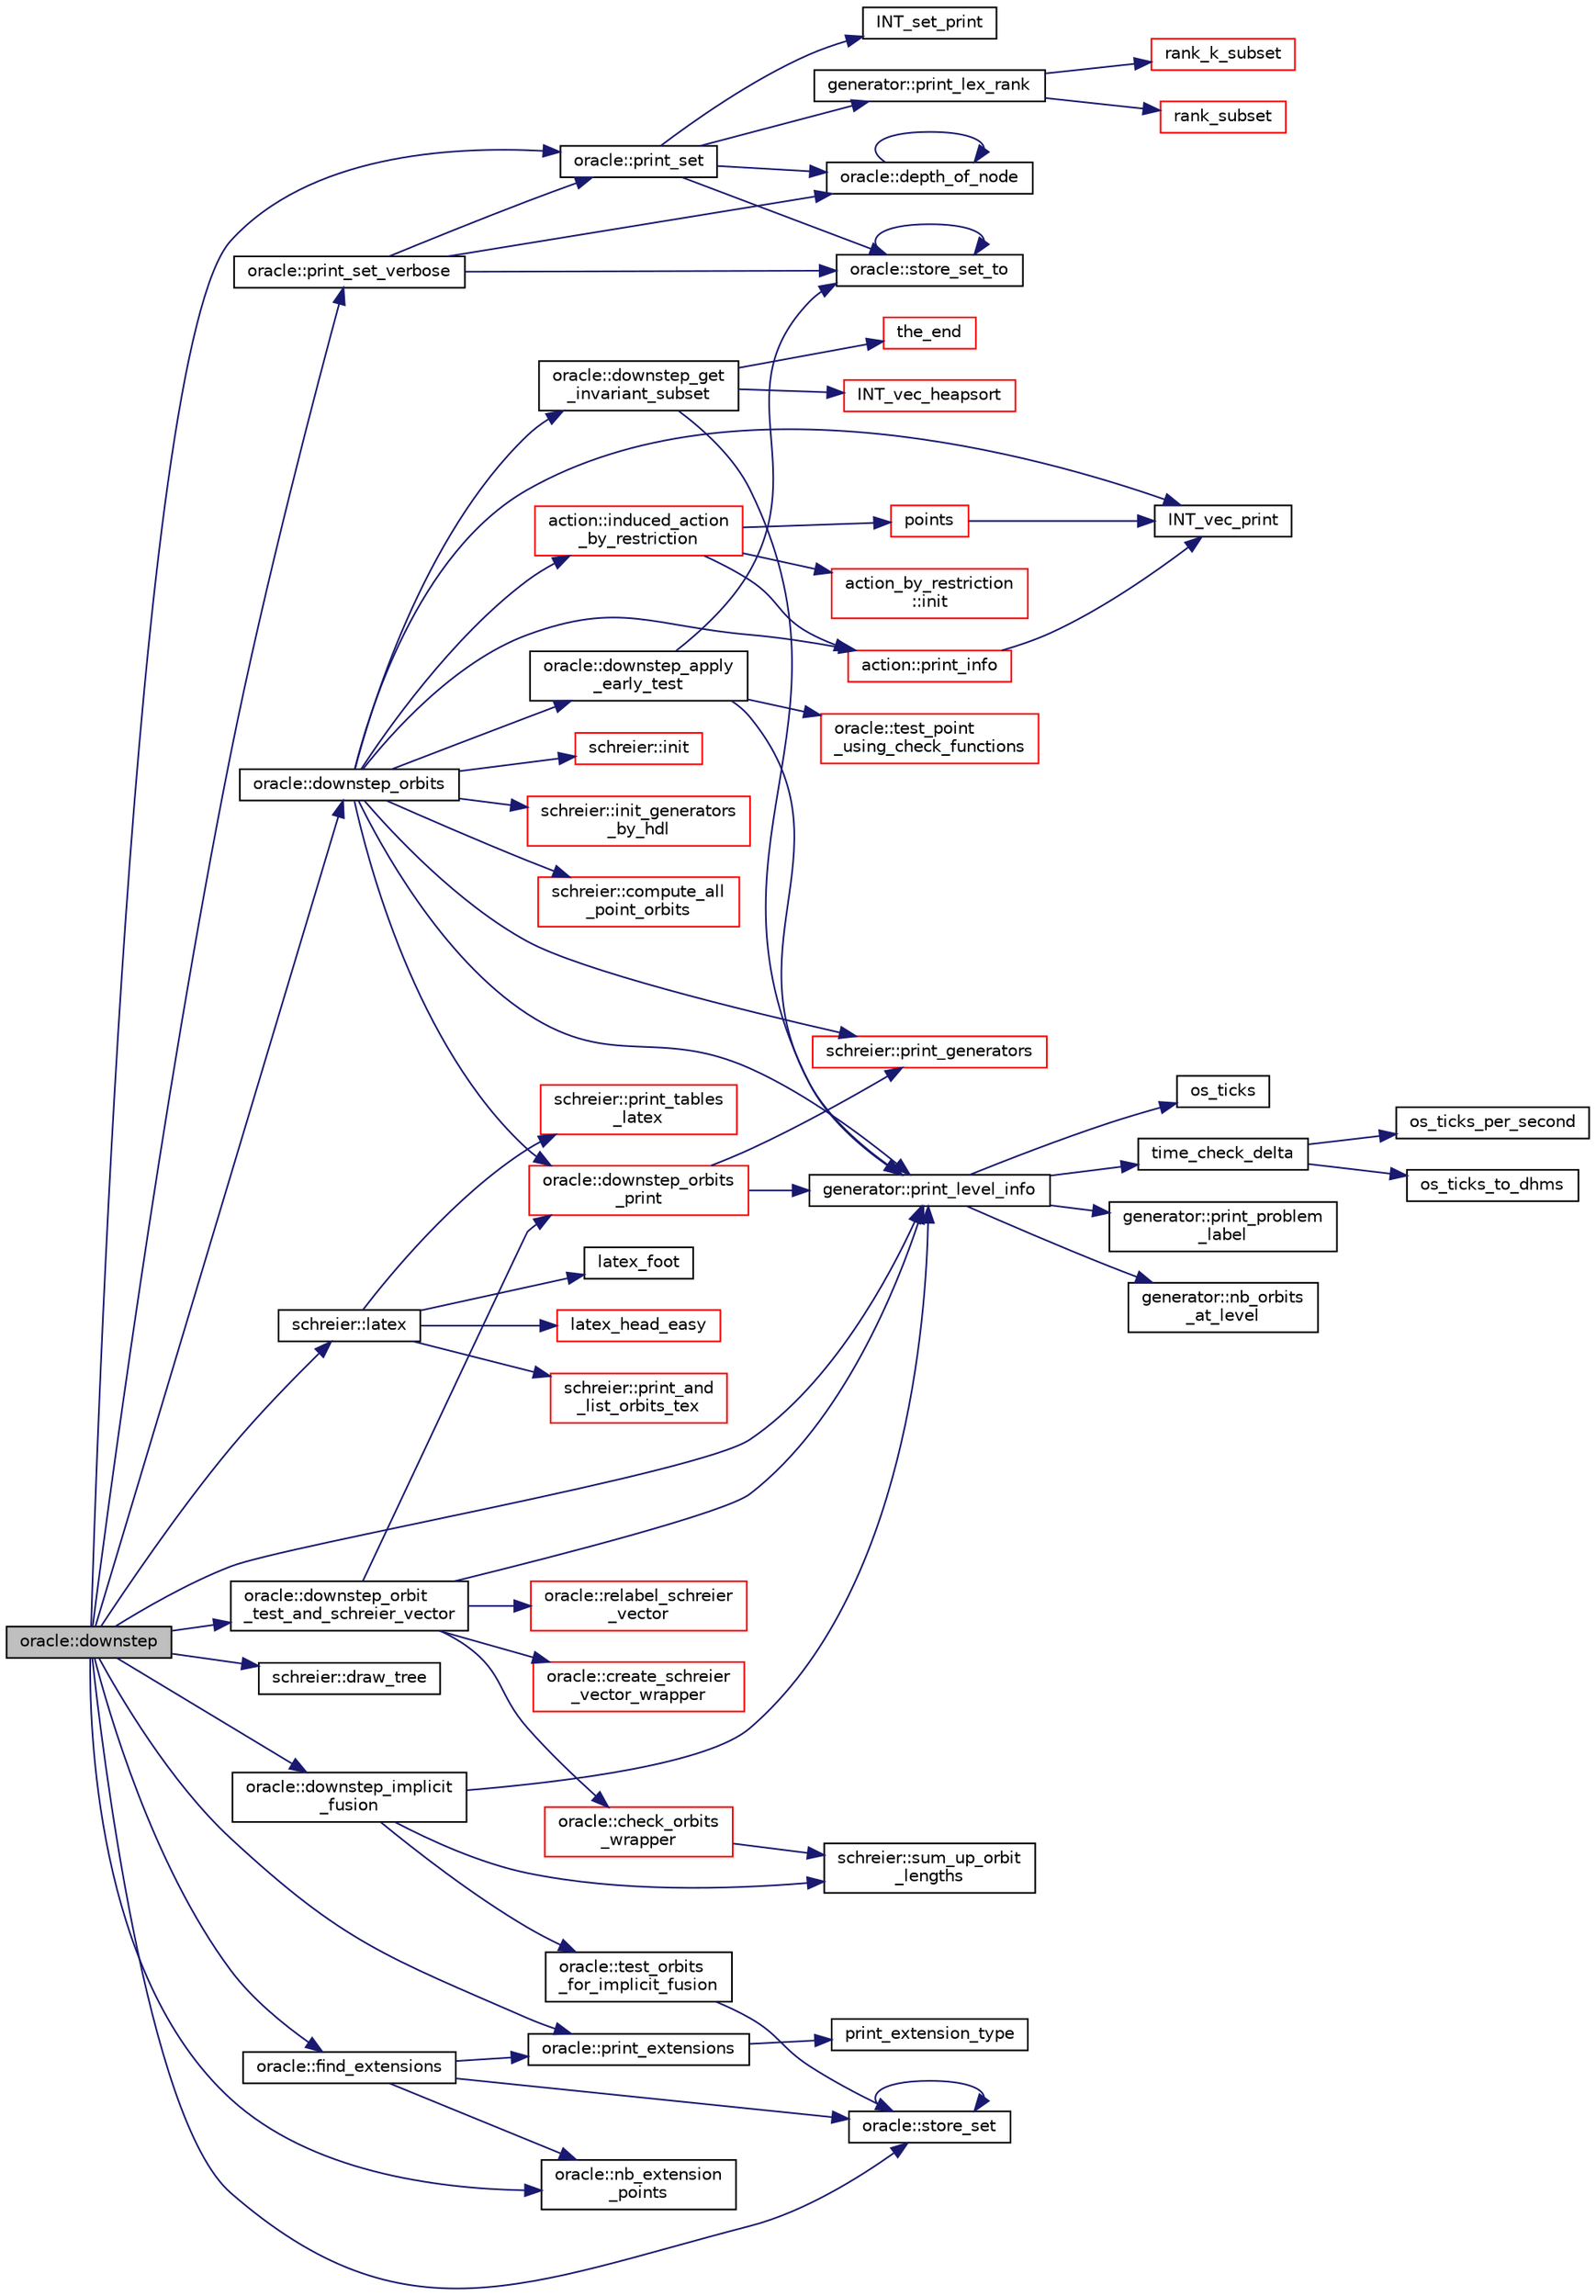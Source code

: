 digraph "oracle::downstep"
{
  edge [fontname="Helvetica",fontsize="10",labelfontname="Helvetica",labelfontsize="10"];
  node [fontname="Helvetica",fontsize="10",shape=record];
  rankdir="LR";
  Node2332 [label="oracle::downstep",height=0.2,width=0.4,color="black", fillcolor="grey75", style="filled", fontcolor="black"];
  Node2332 -> Node2333 [color="midnightblue",fontsize="10",style="solid",fontname="Helvetica"];
  Node2333 [label="oracle::store_set",height=0.2,width=0.4,color="black", fillcolor="white", style="filled",URL="$d7/da7/classoracle.html#abbf5fae543cb81c13c03282968faf9ad"];
  Node2333 -> Node2333 [color="midnightblue",fontsize="10",style="solid",fontname="Helvetica"];
  Node2332 -> Node2334 [color="midnightblue",fontsize="10",style="solid",fontname="Helvetica"];
  Node2334 [label="generator::print_level_info",height=0.2,width=0.4,color="black", fillcolor="white", style="filled",URL="$d7/d73/classgenerator.html#aeef1b9fe6115b67be42d7cb3206fddd2"];
  Node2334 -> Node2335 [color="midnightblue",fontsize="10",style="solid",fontname="Helvetica"];
  Node2335 [label="os_ticks",height=0.2,width=0.4,color="black", fillcolor="white", style="filled",URL="$d5/db4/io__and__os_8h.html#a3da6d2b09e35d569adb7101dffcb5224"];
  Node2334 -> Node2336 [color="midnightblue",fontsize="10",style="solid",fontname="Helvetica"];
  Node2336 [label="time_check_delta",height=0.2,width=0.4,color="black", fillcolor="white", style="filled",URL="$d9/d60/discreta_8h.html#a89a8565e34c7dcbb97180cd6af7454a1"];
  Node2336 -> Node2337 [color="midnightblue",fontsize="10",style="solid",fontname="Helvetica"];
  Node2337 [label="os_ticks_per_second",height=0.2,width=0.4,color="black", fillcolor="white", style="filled",URL="$d5/db4/io__and__os_8h.html#a1b35e7a094dfde9db39ae352c9c17042"];
  Node2336 -> Node2338 [color="midnightblue",fontsize="10",style="solid",fontname="Helvetica"];
  Node2338 [label="os_ticks_to_dhms",height=0.2,width=0.4,color="black", fillcolor="white", style="filled",URL="$d5/db4/io__and__os_8h.html#a0d715587fd9b8ab4e2bc822a2be313ba"];
  Node2334 -> Node2339 [color="midnightblue",fontsize="10",style="solid",fontname="Helvetica"];
  Node2339 [label="generator::print_problem\l_label",height=0.2,width=0.4,color="black", fillcolor="white", style="filled",URL="$d7/d73/classgenerator.html#a06d3c064ba84ebe8db3537e6273f16c3"];
  Node2334 -> Node2340 [color="midnightblue",fontsize="10",style="solid",fontname="Helvetica"];
  Node2340 [label="generator::nb_orbits\l_at_level",height=0.2,width=0.4,color="black", fillcolor="white", style="filled",URL="$d7/d73/classgenerator.html#a020f3d8378448310d044a4a24fadf301"];
  Node2332 -> Node2341 [color="midnightblue",fontsize="10",style="solid",fontname="Helvetica"];
  Node2341 [label="oracle::print_set",height=0.2,width=0.4,color="black", fillcolor="white", style="filled",URL="$d7/da7/classoracle.html#ad61bc9aa21c6a21da3845c83450faedc"];
  Node2341 -> Node2342 [color="midnightblue",fontsize="10",style="solid",fontname="Helvetica"];
  Node2342 [label="oracle::depth_of_node",height=0.2,width=0.4,color="black", fillcolor="white", style="filled",URL="$d7/da7/classoracle.html#a022e34d01ca887785e17c9f3fb25193e"];
  Node2342 -> Node2342 [color="midnightblue",fontsize="10",style="solid",fontname="Helvetica"];
  Node2341 -> Node2343 [color="midnightblue",fontsize="10",style="solid",fontname="Helvetica"];
  Node2343 [label="oracle::store_set_to",height=0.2,width=0.4,color="black", fillcolor="white", style="filled",URL="$d7/da7/classoracle.html#a4489d03d342f31d1e64632ce4d0e700d"];
  Node2343 -> Node2343 [color="midnightblue",fontsize="10",style="solid",fontname="Helvetica"];
  Node2341 -> Node2344 [color="midnightblue",fontsize="10",style="solid",fontname="Helvetica"];
  Node2344 [label="INT_set_print",height=0.2,width=0.4,color="black", fillcolor="white", style="filled",URL="$df/dbf/sajeeb_8_c.html#a97614645ec11df30e0e896367f91ffd9"];
  Node2341 -> Node2345 [color="midnightblue",fontsize="10",style="solid",fontname="Helvetica"];
  Node2345 [label="generator::print_lex_rank",height=0.2,width=0.4,color="black", fillcolor="white", style="filled",URL="$d7/d73/classgenerator.html#ab89ba2cf2329ea137bcab9b5f38e9595"];
  Node2345 -> Node2346 [color="midnightblue",fontsize="10",style="solid",fontname="Helvetica"];
  Node2346 [label="rank_subset",height=0.2,width=0.4,color="red", fillcolor="white", style="filled",URL="$de/ded/test2_8_c.html#abf5de6698fa2a247092d09eb65dbec60"];
  Node2345 -> Node2354 [color="midnightblue",fontsize="10",style="solid",fontname="Helvetica"];
  Node2354 [label="rank_k_subset",height=0.2,width=0.4,color="red", fillcolor="white", style="filled",URL="$d2/d7c/combinatorics_8_c.html#a8ec9127fb82ee9dfa337c897c7060a57"];
  Node2332 -> Node2356 [color="midnightblue",fontsize="10",style="solid",fontname="Helvetica"];
  Node2356 [label="oracle::print_set_verbose",height=0.2,width=0.4,color="black", fillcolor="white", style="filled",URL="$d7/da7/classoracle.html#ab0456da7b7a451650ca11f21b648a091"];
  Node2356 -> Node2342 [color="midnightblue",fontsize="10",style="solid",fontname="Helvetica"];
  Node2356 -> Node2341 [color="midnightblue",fontsize="10",style="solid",fontname="Helvetica"];
  Node2356 -> Node2343 [color="midnightblue",fontsize="10",style="solid",fontname="Helvetica"];
  Node2332 -> Node2357 [color="midnightblue",fontsize="10",style="solid",fontname="Helvetica"];
  Node2357 [label="oracle::downstep_orbits",height=0.2,width=0.4,color="black", fillcolor="white", style="filled",URL="$d7/da7/classoracle.html#a65ea623f3a7b2e3dba4e29638207bc53"];
  Node2357 -> Node2334 [color="midnightblue",fontsize="10",style="solid",fontname="Helvetica"];
  Node2357 -> Node2358 [color="midnightblue",fontsize="10",style="solid",fontname="Helvetica"];
  Node2358 [label="oracle::downstep_get\l_invariant_subset",height=0.2,width=0.4,color="black", fillcolor="white", style="filled",URL="$d7/da7/classoracle.html#ae2540e94ee617a407069f976739cfd71"];
  Node2358 -> Node2334 [color="midnightblue",fontsize="10",style="solid",fontname="Helvetica"];
  Node2358 -> Node2359 [color="midnightblue",fontsize="10",style="solid",fontname="Helvetica"];
  Node2359 [label="the_end",height=0.2,width=0.4,color="red", fillcolor="white", style="filled",URL="$d9/d60/discreta_8h.html#a3ebbd3ccb665a9f78deaa7408577b60c"];
  Node2358 -> Node2385 [color="midnightblue",fontsize="10",style="solid",fontname="Helvetica"];
  Node2385 [label="INT_vec_heapsort",height=0.2,width=0.4,color="red", fillcolor="white", style="filled",URL="$d5/de2/foundations_2data__structures_2data__structures_8h.html#a3590ad9987f801fbfc94634300182f39"];
  Node2357 -> Node2379 [color="midnightblue",fontsize="10",style="solid",fontname="Helvetica"];
  Node2379 [label="INT_vec_print",height=0.2,width=0.4,color="black", fillcolor="white", style="filled",URL="$df/dbf/sajeeb_8_c.html#a79a5901af0b47dd0d694109543c027fe"];
  Node2357 -> Node2389 [color="midnightblue",fontsize="10",style="solid",fontname="Helvetica"];
  Node2389 [label="oracle::downstep_apply\l_early_test",height=0.2,width=0.4,color="black", fillcolor="white", style="filled",URL="$d7/da7/classoracle.html#ac774d80f30c7e58e1e87c891ca3ec814"];
  Node2389 -> Node2334 [color="midnightblue",fontsize="10",style="solid",fontname="Helvetica"];
  Node2389 -> Node2343 [color="midnightblue",fontsize="10",style="solid",fontname="Helvetica"];
  Node2389 -> Node2390 [color="midnightblue",fontsize="10",style="solid",fontname="Helvetica"];
  Node2390 [label="oracle::test_point\l_using_check_functions",height=0.2,width=0.4,color="red", fillcolor="white", style="filled",URL="$d7/da7/classoracle.html#aea2e35ca2b51a9251711735f6080217f"];
  Node2357 -> Node2393 [color="midnightblue",fontsize="10",style="solid",fontname="Helvetica"];
  Node2393 [label="action::induced_action\l_by_restriction",height=0.2,width=0.4,color="red", fillcolor="white", style="filled",URL="$d2/d86/classaction.html#a37c21f74a97c921d882a308370c06357"];
  Node2393 -> Node2394 [color="midnightblue",fontsize="10",style="solid",fontname="Helvetica"];
  Node2394 [label="action::print_info",height=0.2,width=0.4,color="red", fillcolor="white", style="filled",URL="$d2/d86/classaction.html#a6f89e493e5c5a32e5c3b8963d438ce86"];
  Node2394 -> Node2379 [color="midnightblue",fontsize="10",style="solid",fontname="Helvetica"];
  Node2393 -> Node2398 [color="midnightblue",fontsize="10",style="solid",fontname="Helvetica"];
  Node2398 [label="action_by_restriction\l::init",height=0.2,width=0.4,color="red", fillcolor="white", style="filled",URL="$d1/d7e/classaction__by__restriction.html#af98e88c513afe51527082f11aac571f8"];
  Node2393 -> Node2402 [color="midnightblue",fontsize="10",style="solid",fontname="Helvetica"];
  Node2402 [label="points",height=0.2,width=0.4,color="red", fillcolor="white", style="filled",URL="$d7/d83/points_8_c.html#a8a498513b4415e1a4628a70fb6b26817"];
  Node2402 -> Node2379 [color="midnightblue",fontsize="10",style="solid",fontname="Helvetica"];
  Node2357 -> Node2394 [color="midnightblue",fontsize="10",style="solid",fontname="Helvetica"];
  Node2357 -> Node2844 [color="midnightblue",fontsize="10",style="solid",fontname="Helvetica"];
  Node2844 [label="schreier::init",height=0.2,width=0.4,color="red", fillcolor="white", style="filled",URL="$d3/dd6/classschreier.html#a7443bebde2aa08acae16c0ff29c9abcf"];
  Node2357 -> Node2847 [color="midnightblue",fontsize="10",style="solid",fontname="Helvetica"];
  Node2847 [label="schreier::init_generators\l_by_hdl",height=0.2,width=0.4,color="red", fillcolor="white", style="filled",URL="$d3/dd6/classschreier.html#a9adf1976cee6d540a36d3a0a1bd887ba"];
  Node2357 -> Node2850 [color="midnightblue",fontsize="10",style="solid",fontname="Helvetica"];
  Node2850 [label="schreier::print_generators",height=0.2,width=0.4,color="red", fillcolor="white", style="filled",URL="$d3/dd6/classschreier.html#ac9fce8f85082d0bc5b4f5b8b18a99bab"];
  Node2357 -> Node2851 [color="midnightblue",fontsize="10",style="solid",fontname="Helvetica"];
  Node2851 [label="schreier::compute_all\l_point_orbits",height=0.2,width=0.4,color="red", fillcolor="white", style="filled",URL="$d3/dd6/classschreier.html#a1deec048f51f380bc3476d4cd4d95e94"];
  Node2357 -> Node2872 [color="midnightblue",fontsize="10",style="solid",fontname="Helvetica"];
  Node2872 [label="oracle::downstep_orbits\l_print",height=0.2,width=0.4,color="red", fillcolor="white", style="filled",URL="$d7/da7/classoracle.html#a7c267cd92618aacf63d6fb3d8730df33"];
  Node2872 -> Node2334 [color="midnightblue",fontsize="10",style="solid",fontname="Helvetica"];
  Node2872 -> Node2850 [color="midnightblue",fontsize="10",style="solid",fontname="Helvetica"];
  Node2332 -> Node2878 [color="midnightblue",fontsize="10",style="solid",fontname="Helvetica"];
  Node2878 [label="oracle::print_extensions",height=0.2,width=0.4,color="black", fillcolor="white", style="filled",URL="$d7/da7/classoracle.html#a6ea212ee0158a6c6146d54f79ba0e9f3"];
  Node2878 -> Node2879 [color="midnightblue",fontsize="10",style="solid",fontname="Helvetica"];
  Node2879 [label="print_extension_type",height=0.2,width=0.4,color="black", fillcolor="white", style="filled",URL="$da/d10/other_8h.html#ab39242254c1c0bce13010118473d8c74"];
  Node2332 -> Node2880 [color="midnightblue",fontsize="10",style="solid",fontname="Helvetica"];
  Node2880 [label="schreier::draw_tree",height=0.2,width=0.4,color="black", fillcolor="white", style="filled",URL="$d3/dd6/classschreier.html#adfcf67422fdb99e36500206e794241c5"];
  Node2332 -> Node2881 [color="midnightblue",fontsize="10",style="solid",fontname="Helvetica"];
  Node2881 [label="schreier::latex",height=0.2,width=0.4,color="black", fillcolor="white", style="filled",URL="$d3/dd6/classschreier.html#aff94ed06d8ca33cb26accd435d525ea2"];
  Node2881 -> Node2882 [color="midnightblue",fontsize="10",style="solid",fontname="Helvetica"];
  Node2882 [label="latex_head_easy",height=0.2,width=0.4,color="red", fillcolor="white", style="filled",URL="$d5/db4/io__and__os_8h.html#af113b244ad72251e782a33c429b6fd12"];
  Node2881 -> Node2884 [color="midnightblue",fontsize="10",style="solid",fontname="Helvetica"];
  Node2884 [label="schreier::print_and\l_list_orbits_tex",height=0.2,width=0.4,color="red", fillcolor="white", style="filled",URL="$d3/dd6/classschreier.html#a7f8765a19e7c786b37d252fcd2c37a35"];
  Node2881 -> Node2888 [color="midnightblue",fontsize="10",style="solid",fontname="Helvetica"];
  Node2888 [label="schreier::print_tables\l_latex",height=0.2,width=0.4,color="red", fillcolor="white", style="filled",URL="$d3/dd6/classschreier.html#ae93a81953cef362ac7cec6f33b39eb6a"];
  Node2881 -> Node2889 [color="midnightblue",fontsize="10",style="solid",fontname="Helvetica"];
  Node2889 [label="latex_foot",height=0.2,width=0.4,color="black", fillcolor="white", style="filled",URL="$d5/db4/io__and__os_8h.html#a409d1f292c1fefb519b8a4894f022714"];
  Node2332 -> Node2890 [color="midnightblue",fontsize="10",style="solid",fontname="Helvetica"];
  Node2890 [label="oracle::downstep_orbit\l_test_and_schreier_vector",height=0.2,width=0.4,color="black", fillcolor="white", style="filled",URL="$d7/da7/classoracle.html#a140c3df3ca2f645e364b5cd644c088ab"];
  Node2890 -> Node2334 [color="midnightblue",fontsize="10",style="solid",fontname="Helvetica"];
  Node2890 -> Node2891 [color="midnightblue",fontsize="10",style="solid",fontname="Helvetica"];
  Node2891 [label="oracle::check_orbits\l_wrapper",height=0.2,width=0.4,color="red", fillcolor="white", style="filled",URL="$d7/da7/classoracle.html#ad44ea4b6d3c607879221f41944d02f73"];
  Node2891 -> Node2893 [color="midnightblue",fontsize="10",style="solid",fontname="Helvetica"];
  Node2893 [label="schreier::sum_up_orbit\l_lengths",height=0.2,width=0.4,color="black", fillcolor="white", style="filled",URL="$d3/dd6/classschreier.html#a120472d378feabec676062f84b23fc8e"];
  Node2890 -> Node2872 [color="midnightblue",fontsize="10",style="solid",fontname="Helvetica"];
  Node2890 -> Node2894 [color="midnightblue",fontsize="10",style="solid",fontname="Helvetica"];
  Node2894 [label="oracle::create_schreier\l_vector_wrapper",height=0.2,width=0.4,color="red", fillcolor="white", style="filled",URL="$d7/da7/classoracle.html#a634e453658cb00c01c6b09fb9e521289"];
  Node2890 -> Node2898 [color="midnightblue",fontsize="10",style="solid",fontname="Helvetica"];
  Node2898 [label="oracle::relabel_schreier\l_vector",height=0.2,width=0.4,color="red", fillcolor="white", style="filled",URL="$d7/da7/classoracle.html#ab19d660985a6f027045bd1eb12a388d1"];
  Node2332 -> Node2900 [color="midnightblue",fontsize="10",style="solid",fontname="Helvetica"];
  Node2900 [label="oracle::downstep_implicit\l_fusion",height=0.2,width=0.4,color="black", fillcolor="white", style="filled",URL="$d7/da7/classoracle.html#ae005e5c6d24107f3ca3462ffb94e379e"];
  Node2900 -> Node2334 [color="midnightblue",fontsize="10",style="solid",fontname="Helvetica"];
  Node2900 -> Node2901 [color="midnightblue",fontsize="10",style="solid",fontname="Helvetica"];
  Node2901 [label="oracle::test_orbits\l_for_implicit_fusion",height=0.2,width=0.4,color="black", fillcolor="white", style="filled",URL="$d7/da7/classoracle.html#adea7f6e638a119f01b378f4f4786c965"];
  Node2901 -> Node2333 [color="midnightblue",fontsize="10",style="solid",fontname="Helvetica"];
  Node2900 -> Node2893 [color="midnightblue",fontsize="10",style="solid",fontname="Helvetica"];
  Node2332 -> Node2902 [color="midnightblue",fontsize="10",style="solid",fontname="Helvetica"];
  Node2902 [label="oracle::find_extensions",height=0.2,width=0.4,color="black", fillcolor="white", style="filled",URL="$d7/da7/classoracle.html#a29c6e823f3246d61a0f8c0f18f13c6df"];
  Node2902 -> Node2333 [color="midnightblue",fontsize="10",style="solid",fontname="Helvetica"];
  Node2902 -> Node2903 [color="midnightblue",fontsize="10",style="solid",fontname="Helvetica"];
  Node2903 [label="oracle::nb_extension\l_points",height=0.2,width=0.4,color="black", fillcolor="white", style="filled",URL="$d7/da7/classoracle.html#a1a19af59b8be86d6d41cb457ebd3c15b"];
  Node2902 -> Node2878 [color="midnightblue",fontsize="10",style="solid",fontname="Helvetica"];
  Node2332 -> Node2903 [color="midnightblue",fontsize="10",style="solid",fontname="Helvetica"];
}

